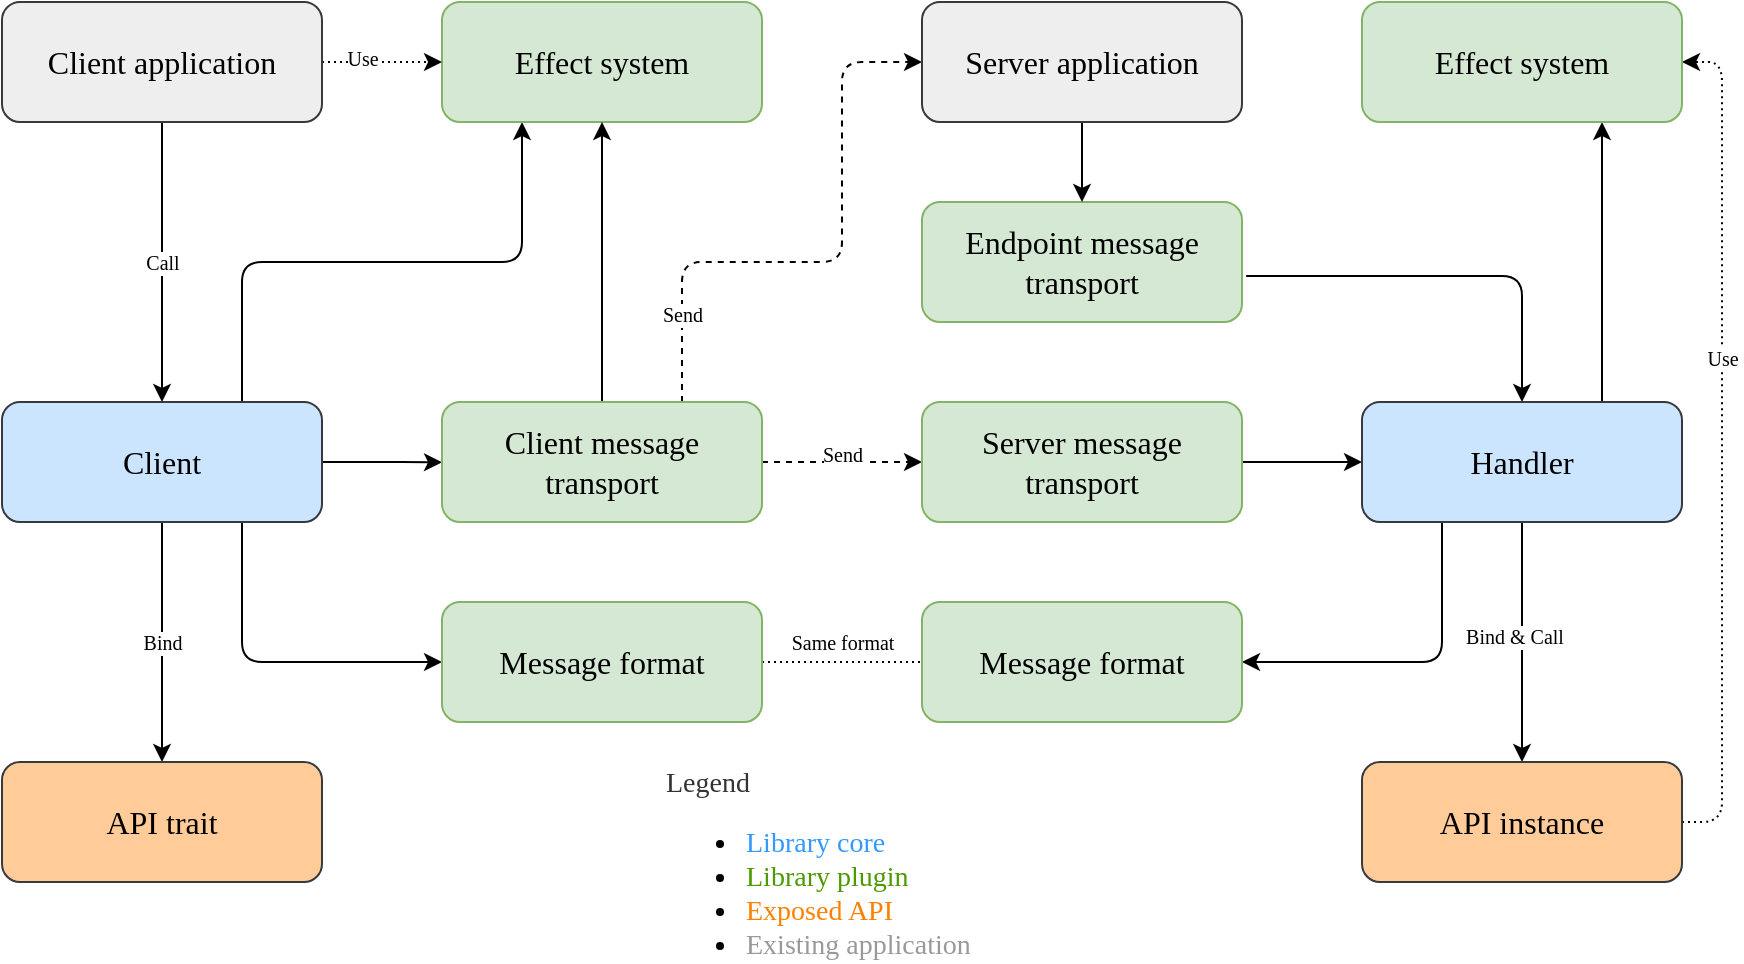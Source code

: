 <mxfile version="14.6.13" type="device"><diagram id="pAZn8SMdnCBxQi3O8JhO" name="Page-1"><mxGraphModel dx="1422" dy="832" grid="1" gridSize="10" guides="1" tooltips="1" connect="1" arrows="1" fold="1" page="1" pageScale="1" pageWidth="850" pageHeight="1100" math="0" shadow="0"><root><mxCell id="0"/><mxCell id="1" parent="0"/><mxCell id="24CM7QICUZKC2I2Vp8Kq-11" style="edgeStyle=orthogonalEdgeStyle;rounded=1;orthogonalLoop=1;jettySize=auto;html=1;exitX=0.75;exitY=1;exitDx=0;exitDy=0;entryX=0;entryY=0.5;entryDx=0;entryDy=0;fontFamily=Verdana;fontSize=16;" parent="1" source="24CM7QICUZKC2I2Vp8Kq-1" target="24CM7QICUZKC2I2Vp8Kq-6" edge="1"><mxGeometry relative="1" as="geometry"><Array as="points"><mxPoint x="220" y="390"/></Array></mxGeometry></mxCell><mxCell id="24CM7QICUZKC2I2Vp8Kq-13" style="edgeStyle=orthogonalEdgeStyle;rounded=1;orthogonalLoop=1;jettySize=auto;html=1;exitX=1;exitY=0.5;exitDx=0;exitDy=0;entryX=0;entryY=0.5;entryDx=0;entryDy=0;fontFamily=Verdana;fontSize=16;strokeColor=none;" parent="1" source="24CM7QICUZKC2I2Vp8Kq-1" target="24CM7QICUZKC2I2Vp8Kq-8" edge="1"><mxGeometry relative="1" as="geometry"/></mxCell><mxCell id="24CM7QICUZKC2I2Vp8Kq-20" style="edgeStyle=none;rounded=1;orthogonalLoop=1;jettySize=auto;html=1;exitX=0.5;exitY=1;exitDx=0;exitDy=0;fontFamily=Verdana;fontSize=16;strokeColor=none;" parent="1" source="24CM7QICUZKC2I2Vp8Kq-1" target="24CM7QICUZKC2I2Vp8Kq-18" edge="1"><mxGeometry relative="1" as="geometry"/></mxCell><mxCell id="24CM7QICUZKC2I2Vp8Kq-28" style="edgeStyle=orthogonalEdgeStyle;rounded=1;orthogonalLoop=1;jettySize=auto;html=1;exitX=0.75;exitY=0;exitDx=0;exitDy=0;entryX=0.25;entryY=1;entryDx=0;entryDy=0;fontFamily=Verdana;fontSize=16;" parent="1" source="24CM7QICUZKC2I2Vp8Kq-1" target="24CM7QICUZKC2I2Vp8Kq-3" edge="1"><mxGeometry relative="1" as="geometry"><Array as="points"><mxPoint x="220" y="190"/><mxPoint x="360" y="190"/></Array></mxGeometry></mxCell><mxCell id="24CM7QICUZKC2I2Vp8Kq-34" style="edgeStyle=orthogonalEdgeStyle;rounded=1;orthogonalLoop=1;jettySize=auto;html=1;exitX=1;exitY=0.5;exitDx=0;exitDy=0;fontFamily=Verdana;fontSize=16;strokeColor=#000000;" parent="1" source="24CM7QICUZKC2I2Vp8Kq-1" edge="1"><mxGeometry relative="1" as="geometry"><mxPoint x="320" y="290.138" as="targetPoint"/></mxGeometry></mxCell><mxCell id="24CM7QICUZKC2I2Vp8Kq-39" style="edgeStyle=orthogonalEdgeStyle;rounded=1;orthogonalLoop=1;jettySize=auto;html=1;exitX=0.5;exitY=1;exitDx=0;exitDy=0;entryX=0.5;entryY=0;entryDx=0;entryDy=0;fontFamily=Verdana;fontSize=16;strokeColor=#000000;" parent="1" source="24CM7QICUZKC2I2Vp8Kq-1" target="24CM7QICUZKC2I2Vp8Kq-18" edge="1"><mxGeometry relative="1" as="geometry"/></mxCell><mxCell id="24CM7QICUZKC2I2Vp8Kq-1" value="&lt;font style=&quot;font-size: 16px;&quot;&gt;Client&lt;/font&gt;" style="rounded=1;whiteSpace=wrap;html=1;fillColor=#cce5ff;strokeColor=#36393d;fontFamily=Verdana;fontSize=16;" parent="1" vertex="1"><mxGeometry x="100" y="260" width="160" height="60" as="geometry"/></mxCell><mxCell id="24CM7QICUZKC2I2Vp8Kq-21" style="edgeStyle=orthogonalEdgeStyle;rounded=1;orthogonalLoop=1;jettySize=auto;html=1;exitX=0.5;exitY=1;exitDx=0;exitDy=0;fontFamily=Verdana;fontSize=16;" parent="1" source="24CM7QICUZKC2I2Vp8Kq-2" target="24CM7QICUZKC2I2Vp8Kq-19" edge="1"><mxGeometry relative="1" as="geometry"/></mxCell><mxCell id="24CM7QICUZKC2I2Vp8Kq-49" style="edgeStyle=orthogonalEdgeStyle;rounded=1;orthogonalLoop=1;jettySize=auto;html=1;exitX=0.25;exitY=1;exitDx=0;exitDy=0;entryX=1;entryY=0.5;entryDx=0;entryDy=0;fontFamily=Verdana;fontSize=16;strokeColor=#000000;" parent="1" source="24CM7QICUZKC2I2Vp8Kq-2" target="24CM7QICUZKC2I2Vp8Kq-41" edge="1"><mxGeometry relative="1" as="geometry"><Array as="points"><mxPoint x="820" y="390"/></Array></mxGeometry></mxCell><mxCell id="24CM7QICUZKC2I2Vp8Kq-56" style="edgeStyle=orthogonalEdgeStyle;rounded=1;orthogonalLoop=1;jettySize=auto;html=1;exitX=0.75;exitY=0;exitDx=0;exitDy=0;entryX=0.75;entryY=1;entryDx=0;entryDy=0;fontFamily=Verdana;fontSize=16;strokeColor=#000000;" parent="1" source="24CM7QICUZKC2I2Vp8Kq-2" target="24CM7QICUZKC2I2Vp8Kq-35" edge="1"><mxGeometry relative="1" as="geometry"/></mxCell><mxCell id="24CM7QICUZKC2I2Vp8Kq-2" value="&lt;font style=&quot;font-size: 16px;&quot;&gt;Handler&lt;/font&gt;" style="rounded=1;whiteSpace=wrap;html=1;fillColor=#cce5ff;strokeColor=#36393d;fontFamily=Verdana;fontSize=16;" parent="1" vertex="1"><mxGeometry x="780" y="260" width="160" height="60" as="geometry"/></mxCell><mxCell id="24CM7QICUZKC2I2Vp8Kq-3" value="&lt;font style=&quot;font-size: 16px;&quot;&gt;Effect system&lt;/font&gt;" style="rounded=1;whiteSpace=wrap;html=1;fillColor=#d5e8d4;strokeColor=#82b366;fontFamily=Verdana;fontSize=16;verticalAlign=middle;" parent="1" vertex="1"><mxGeometry x="320" y="60" width="160" height="60" as="geometry"/></mxCell><mxCell id="24CM7QICUZKC2I2Vp8Kq-48" style="edgeStyle=orthogonalEdgeStyle;rounded=1;orthogonalLoop=1;jettySize=auto;html=1;exitX=1;exitY=0.5;exitDx=0;exitDy=0;entryX=0;entryY=0.5;entryDx=0;entryDy=0;fontFamily=Verdana;fontSize=16;strokeColor=#000000;dashed=1;dashPattern=1 2;endArrow=none;endFill=0;" parent="1" source="24CM7QICUZKC2I2Vp8Kq-6" target="24CM7QICUZKC2I2Vp8Kq-41" edge="1"><mxGeometry relative="1" as="geometry"/></mxCell><mxCell id="24CM7QICUZKC2I2Vp8Kq-63" value="Same format" style="edgeLabel;html=1;align=center;verticalAlign=middle;resizable=0;points=[];fontSize=10;fontFamily=Verdana;" parent="24CM7QICUZKC2I2Vp8Kq-48" vertex="1" connectable="0"><mxGeometry x="-0.284" y="-3" relative="1" as="geometry"><mxPoint x="11" y="-13" as="offset"/></mxGeometry></mxCell><mxCell id="24CM7QICUZKC2I2Vp8Kq-6" value="&lt;font style=&quot;font-size: 16px;&quot;&gt;Message format&lt;/font&gt;" style="rounded=1;whiteSpace=wrap;html=1;fillColor=#d5e8d4;strokeColor=#82b366;fontFamily=Verdana;fontSize=16;" parent="1" vertex="1"><mxGeometry x="320" y="360" width="160" height="60" as="geometry"/></mxCell><mxCell id="24CM7QICUZKC2I2Vp8Kq-25" style="edgeStyle=orthogonalEdgeStyle;rounded=1;orthogonalLoop=1;jettySize=auto;html=1;exitX=1;exitY=0.5;exitDx=0;exitDy=0;entryX=0;entryY=0.5;entryDx=0;entryDy=0;fontFamily=Verdana;fontSize=16;dashed=1;" parent="1" source="24CM7QICUZKC2I2Vp8Kq-8" target="24CM7QICUZKC2I2Vp8Kq-16" edge="1"><mxGeometry relative="1" as="geometry"/></mxCell><mxCell id="24CM7QICUZKC2I2Vp8Kq-31" style="edgeStyle=orthogonalEdgeStyle;rounded=1;orthogonalLoop=1;jettySize=auto;html=1;exitX=0.75;exitY=0;exitDx=0;exitDy=0;fontFamily=Verdana;fontSize=16;dashed=1;entryX=0;entryY=0.5;entryDx=0;entryDy=0;" parent="1" source="24CM7QICUZKC2I2Vp8Kq-8" target="24CM7QICUZKC2I2Vp8Kq-22" edge="1"><mxGeometry relative="1" as="geometry"><Array as="points"><mxPoint x="440" y="190"/><mxPoint x="520" y="190"/><mxPoint x="520" y="90"/></Array></mxGeometry></mxCell><mxCell id="24CM7QICUZKC2I2Vp8Kq-61" style="edgeStyle=orthogonalEdgeStyle;rounded=1;orthogonalLoop=1;jettySize=auto;html=1;exitX=0.5;exitY=0;exitDx=0;exitDy=0;entryX=0.5;entryY=1;entryDx=0;entryDy=0;fontFamily=Verdana;fontSize=16;strokeColor=#000000;" parent="1" source="24CM7QICUZKC2I2Vp8Kq-8" target="24CM7QICUZKC2I2Vp8Kq-3" edge="1"><mxGeometry relative="1" as="geometry"/></mxCell><mxCell id="24CM7QICUZKC2I2Vp8Kq-8" value="&lt;font style=&quot;font-size: 16px&quot;&gt;Client message transport&lt;/font&gt;" style="rounded=1;whiteSpace=wrap;html=1;fillColor=#d5e8d4;strokeColor=#82b366;fontFamily=Verdana;fontSize=16;" parent="1" vertex="1"><mxGeometry x="320" y="260" width="160" height="60" as="geometry"/></mxCell><mxCell id="24CM7QICUZKC2I2Vp8Kq-24" style="edgeStyle=orthogonalEdgeStyle;rounded=1;orthogonalLoop=1;jettySize=auto;html=1;exitX=1;exitY=0.5;exitDx=0;exitDy=0;fontFamily=Verdana;fontSize=16;" parent="1" source="24CM7QICUZKC2I2Vp8Kq-16" target="24CM7QICUZKC2I2Vp8Kq-2" edge="1"><mxGeometry relative="1" as="geometry"/></mxCell><mxCell id="24CM7QICUZKC2I2Vp8Kq-16" value="&lt;font style=&quot;font-size: 16px&quot;&gt;Server message transport&lt;/font&gt;" style="rounded=1;whiteSpace=wrap;html=1;fillColor=#d5e8d4;strokeColor=#82b366;fontFamily=Verdana;fontSize=16;" parent="1" vertex="1"><mxGeometry x="560" y="260" width="160" height="60" as="geometry"/></mxCell><mxCell id="24CM7QICUZKC2I2Vp8Kq-60" style="edgeStyle=orthogonalEdgeStyle;rounded=1;orthogonalLoop=1;jettySize=auto;html=1;exitX=1.013;exitY=0.617;exitDx=0;exitDy=0;entryX=0.5;entryY=0;entryDx=0;entryDy=0;fontFamily=Verdana;fontSize=16;strokeColor=#000000;exitPerimeter=0;" parent="1" source="24CM7QICUZKC2I2Vp8Kq-17" target="24CM7QICUZKC2I2Vp8Kq-2" edge="1"><mxGeometry relative="1" as="geometry"/></mxCell><mxCell id="24CM7QICUZKC2I2Vp8Kq-17" value="&lt;font style=&quot;font-size: 16px&quot;&gt;Endpoint message transport&lt;/font&gt;" style="rounded=1;whiteSpace=wrap;html=1;fillColor=#d5e8d4;strokeColor=#82b366;fontFamily=Verdana;fontSize=16;" parent="1" vertex="1"><mxGeometry x="560" y="160" width="160" height="60" as="geometry"/></mxCell><mxCell id="24CM7QICUZKC2I2Vp8Kq-18" value="&lt;font style=&quot;font-size: 16px&quot;&gt;API trait&lt;/font&gt;" style="rounded=1;whiteSpace=wrap;html=1;fillColor=#ffcc99;strokeColor=#36393d;fontFamily=Verdana;fontSize=16;" parent="1" vertex="1"><mxGeometry x="100" y="440" width="160" height="60" as="geometry"/></mxCell><mxCell id="24CM7QICUZKC2I2Vp8Kq-72" style="edgeStyle=orthogonalEdgeStyle;rounded=1;orthogonalLoop=1;jettySize=auto;html=1;exitX=1;exitY=0.5;exitDx=0;exitDy=0;entryX=1;entryY=0.5;entryDx=0;entryDy=0;dashed=1;dashPattern=1 2;fontFamily=Verdana;fontSize=10;strokeColor=#000000;" parent="1" source="24CM7QICUZKC2I2Vp8Kq-19" target="24CM7QICUZKC2I2Vp8Kq-35" edge="1"><mxGeometry relative="1" as="geometry"/></mxCell><mxCell id="24CM7QICUZKC2I2Vp8Kq-19" value="&lt;font style=&quot;font-size: 16px&quot;&gt;API instance&lt;/font&gt;" style="rounded=1;whiteSpace=wrap;html=1;fillColor=#ffcc99;strokeColor=#36393d;fontFamily=Verdana;fontSize=16;" parent="1" vertex="1"><mxGeometry x="780" y="440" width="160" height="60" as="geometry"/></mxCell><mxCell id="24CM7QICUZKC2I2Vp8Kq-57" style="edgeStyle=orthogonalEdgeStyle;rounded=1;orthogonalLoop=1;jettySize=auto;html=1;fontFamily=Verdana;fontSize=16;strokeColor=#000000;" parent="1" source="24CM7QICUZKC2I2Vp8Kq-22" target="24CM7QICUZKC2I2Vp8Kq-17" edge="1"><mxGeometry relative="1" as="geometry"><mxPoint x="780" y="170" as="targetPoint"/></mxGeometry></mxCell><mxCell id="24CM7QICUZKC2I2Vp8Kq-22" value="&lt;font style=&quot;font-size: 16px&quot;&gt;Server application&lt;/font&gt;" style="rounded=1;whiteSpace=wrap;html=1;fillColor=#eeeeee;strokeColor=#36393d;fontFamily=Verdana;fontSize=16;" parent="1" vertex="1"><mxGeometry x="560" y="60" width="160" height="60" as="geometry"/></mxCell><mxCell id="24CM7QICUZKC2I2Vp8Kq-29" style="edgeStyle=orthogonalEdgeStyle;rounded=1;orthogonalLoop=1;jettySize=auto;html=1;exitX=0.5;exitY=1;exitDx=0;exitDy=0;fontFamily=Verdana;fontSize=16;" parent="1" source="24CM7QICUZKC2I2Vp8Kq-23" target="24CM7QICUZKC2I2Vp8Kq-1" edge="1"><mxGeometry relative="1" as="geometry"/></mxCell><mxCell id="24CM7QICUZKC2I2Vp8Kq-71" style="edgeStyle=orthogonalEdgeStyle;rounded=1;orthogonalLoop=1;jettySize=auto;html=1;exitX=1;exitY=0.5;exitDx=0;exitDy=0;entryX=0;entryY=0.5;entryDx=0;entryDy=0;fontFamily=Verdana;fontSize=10;strokeColor=#000000;dashed=1;dashPattern=1 2;" parent="1" source="24CM7QICUZKC2I2Vp8Kq-23" target="24CM7QICUZKC2I2Vp8Kq-3" edge="1"><mxGeometry relative="1" as="geometry"/></mxCell><mxCell id="24CM7QICUZKC2I2Vp8Kq-23" value="&lt;font style=&quot;font-size: 16px&quot;&gt;Client application&lt;/font&gt;" style="rounded=1;whiteSpace=wrap;html=1;fillColor=#eeeeee;strokeColor=#36393d;fontFamily=Verdana;fontSize=16;" parent="1" vertex="1"><mxGeometry x="100" y="60" width="160" height="60" as="geometry"/></mxCell><mxCell id="24CM7QICUZKC2I2Vp8Kq-35" value="&lt;font style=&quot;font-size: 16px;&quot;&gt;Effect system&lt;/font&gt;" style="rounded=1;whiteSpace=wrap;html=1;fillColor=#d5e8d4;strokeColor=#82b366;fontFamily=Verdana;fontSize=16;verticalAlign=middle;" parent="1" vertex="1"><mxGeometry x="780" y="60" width="160" height="60" as="geometry"/></mxCell><mxCell id="24CM7QICUZKC2I2Vp8Kq-41" value="&lt;font style=&quot;font-size: 16px;&quot;&gt;Message format&lt;/font&gt;" style="rounded=1;whiteSpace=wrap;html=1;fillColor=#d5e8d4;strokeColor=#82b366;fontFamily=Verdana;fontSize=16;" parent="1" vertex="1"><mxGeometry x="560" y="360" width="160" height="60" as="geometry"/></mxCell><mxCell id="24CM7QICUZKC2I2Vp8Kq-64" value="Bind" style="edgeLabel;html=1;align=center;verticalAlign=middle;resizable=0;points=[];fontSize=10;fontFamily=Verdana;" parent="1" vertex="1" connectable="0"><mxGeometry x="180" y="380" as="geometry"/></mxCell><mxCell id="24CM7QICUZKC2I2Vp8Kq-66" value="Bind &amp;amp; Call" style="edgeLabel;html=1;align=center;verticalAlign=middle;resizable=0;points=[];fontSize=10;fontFamily=Verdana;" parent="1" vertex="1" connectable="0"><mxGeometry x="870" y="370" as="geometry"><mxPoint x="-14" y="7" as="offset"/></mxGeometry></mxCell><mxCell id="24CM7QICUZKC2I2Vp8Kq-67" value="Call" style="edgeLabel;html=1;align=center;verticalAlign=middle;resizable=0;points=[];fontSize=10;fontFamily=Verdana;" parent="1" vertex="1" connectable="0"><mxGeometry x="180" y="190" as="geometry"/></mxCell><mxCell id="24CM7QICUZKC2I2Vp8Kq-68" value="Send" style="edgeLabel;html=1;align=center;verticalAlign=middle;resizable=0;points=[];fontSize=10;fontFamily=Verdana;" parent="1" vertex="1" connectable="0"><mxGeometry x="450" y="210" as="geometry"><mxPoint x="-10" y="6" as="offset"/></mxGeometry></mxCell><mxCell id="24CM7QICUZKC2I2Vp8Kq-70" value="Send" style="edgeLabel;html=1;align=center;verticalAlign=middle;resizable=0;points=[];fontSize=10;fontFamily=Verdana;" parent="1" vertex="1" connectable="0"><mxGeometry x="530" y="280" as="geometry"><mxPoint x="-10" y="6" as="offset"/></mxGeometry></mxCell><mxCell id="24CM7QICUZKC2I2Vp8Kq-74" value="Use" style="edgeLabel;html=1;align=center;verticalAlign=middle;resizable=0;points=[];fontSize=10;fontFamily=Verdana;" parent="1" vertex="1" connectable="0"><mxGeometry x="290" y="90" as="geometry"><mxPoint x="-10" y="-2" as="offset"/></mxGeometry></mxCell><mxCell id="24CM7QICUZKC2I2Vp8Kq-75" value="Use" style="edgeLabel;html=1;align=center;verticalAlign=middle;resizable=0;points=[];fontSize=10;fontFamily=Verdana;" parent="1" vertex="1" connectable="0"><mxGeometry x="970" y="240" as="geometry"><mxPoint x="-10" y="-2" as="offset"/></mxGeometry></mxCell><mxCell id="gqd9Gs8hmOqavoVtH0Ol-9" value="&lt;div style=&quot;font-size: 14px&quot;&gt;&lt;font color=&quot;#333333&quot; style=&quot;font-size: 14px&quot;&gt;Legend&lt;/font&gt;&lt;/div&gt;&lt;ul style=&quot;font-size: 14px&quot;&gt;&lt;li&gt;&lt;font style=&quot;font-size: 14px&quot; color=&quot;#3399ff&quot;&gt;Library core&lt;/font&gt;&lt;/li&gt;&lt;li&gt;&lt;font style=&quot;font-size: 14px&quot; color=&quot;#4d9900&quot;&gt;Library plugin&lt;/font&gt;&lt;/li&gt;&lt;li&gt;&lt;font color=&quot;#ff8000&quot; style=&quot;font-size: 14px&quot;&gt;Exposed API&lt;/font&gt;&lt;/li&gt;&lt;li&gt;&lt;font style=&quot;font-size: 14px&quot; color=&quot;#999999&quot;&gt;Existing application&lt;/font&gt;&lt;/li&gt;&lt;/ul&gt;" style="text;strokeColor=none;fillColor=none;html=1;whiteSpace=wrap;verticalAlign=middle;overflow=hidden;fontFamily=Verdana;fontSize=12;align=left;" parent="1" vertex="1"><mxGeometry x="430" y="440" width="210" height="100" as="geometry"/></mxCell></root></mxGraphModel></diagram></mxfile>